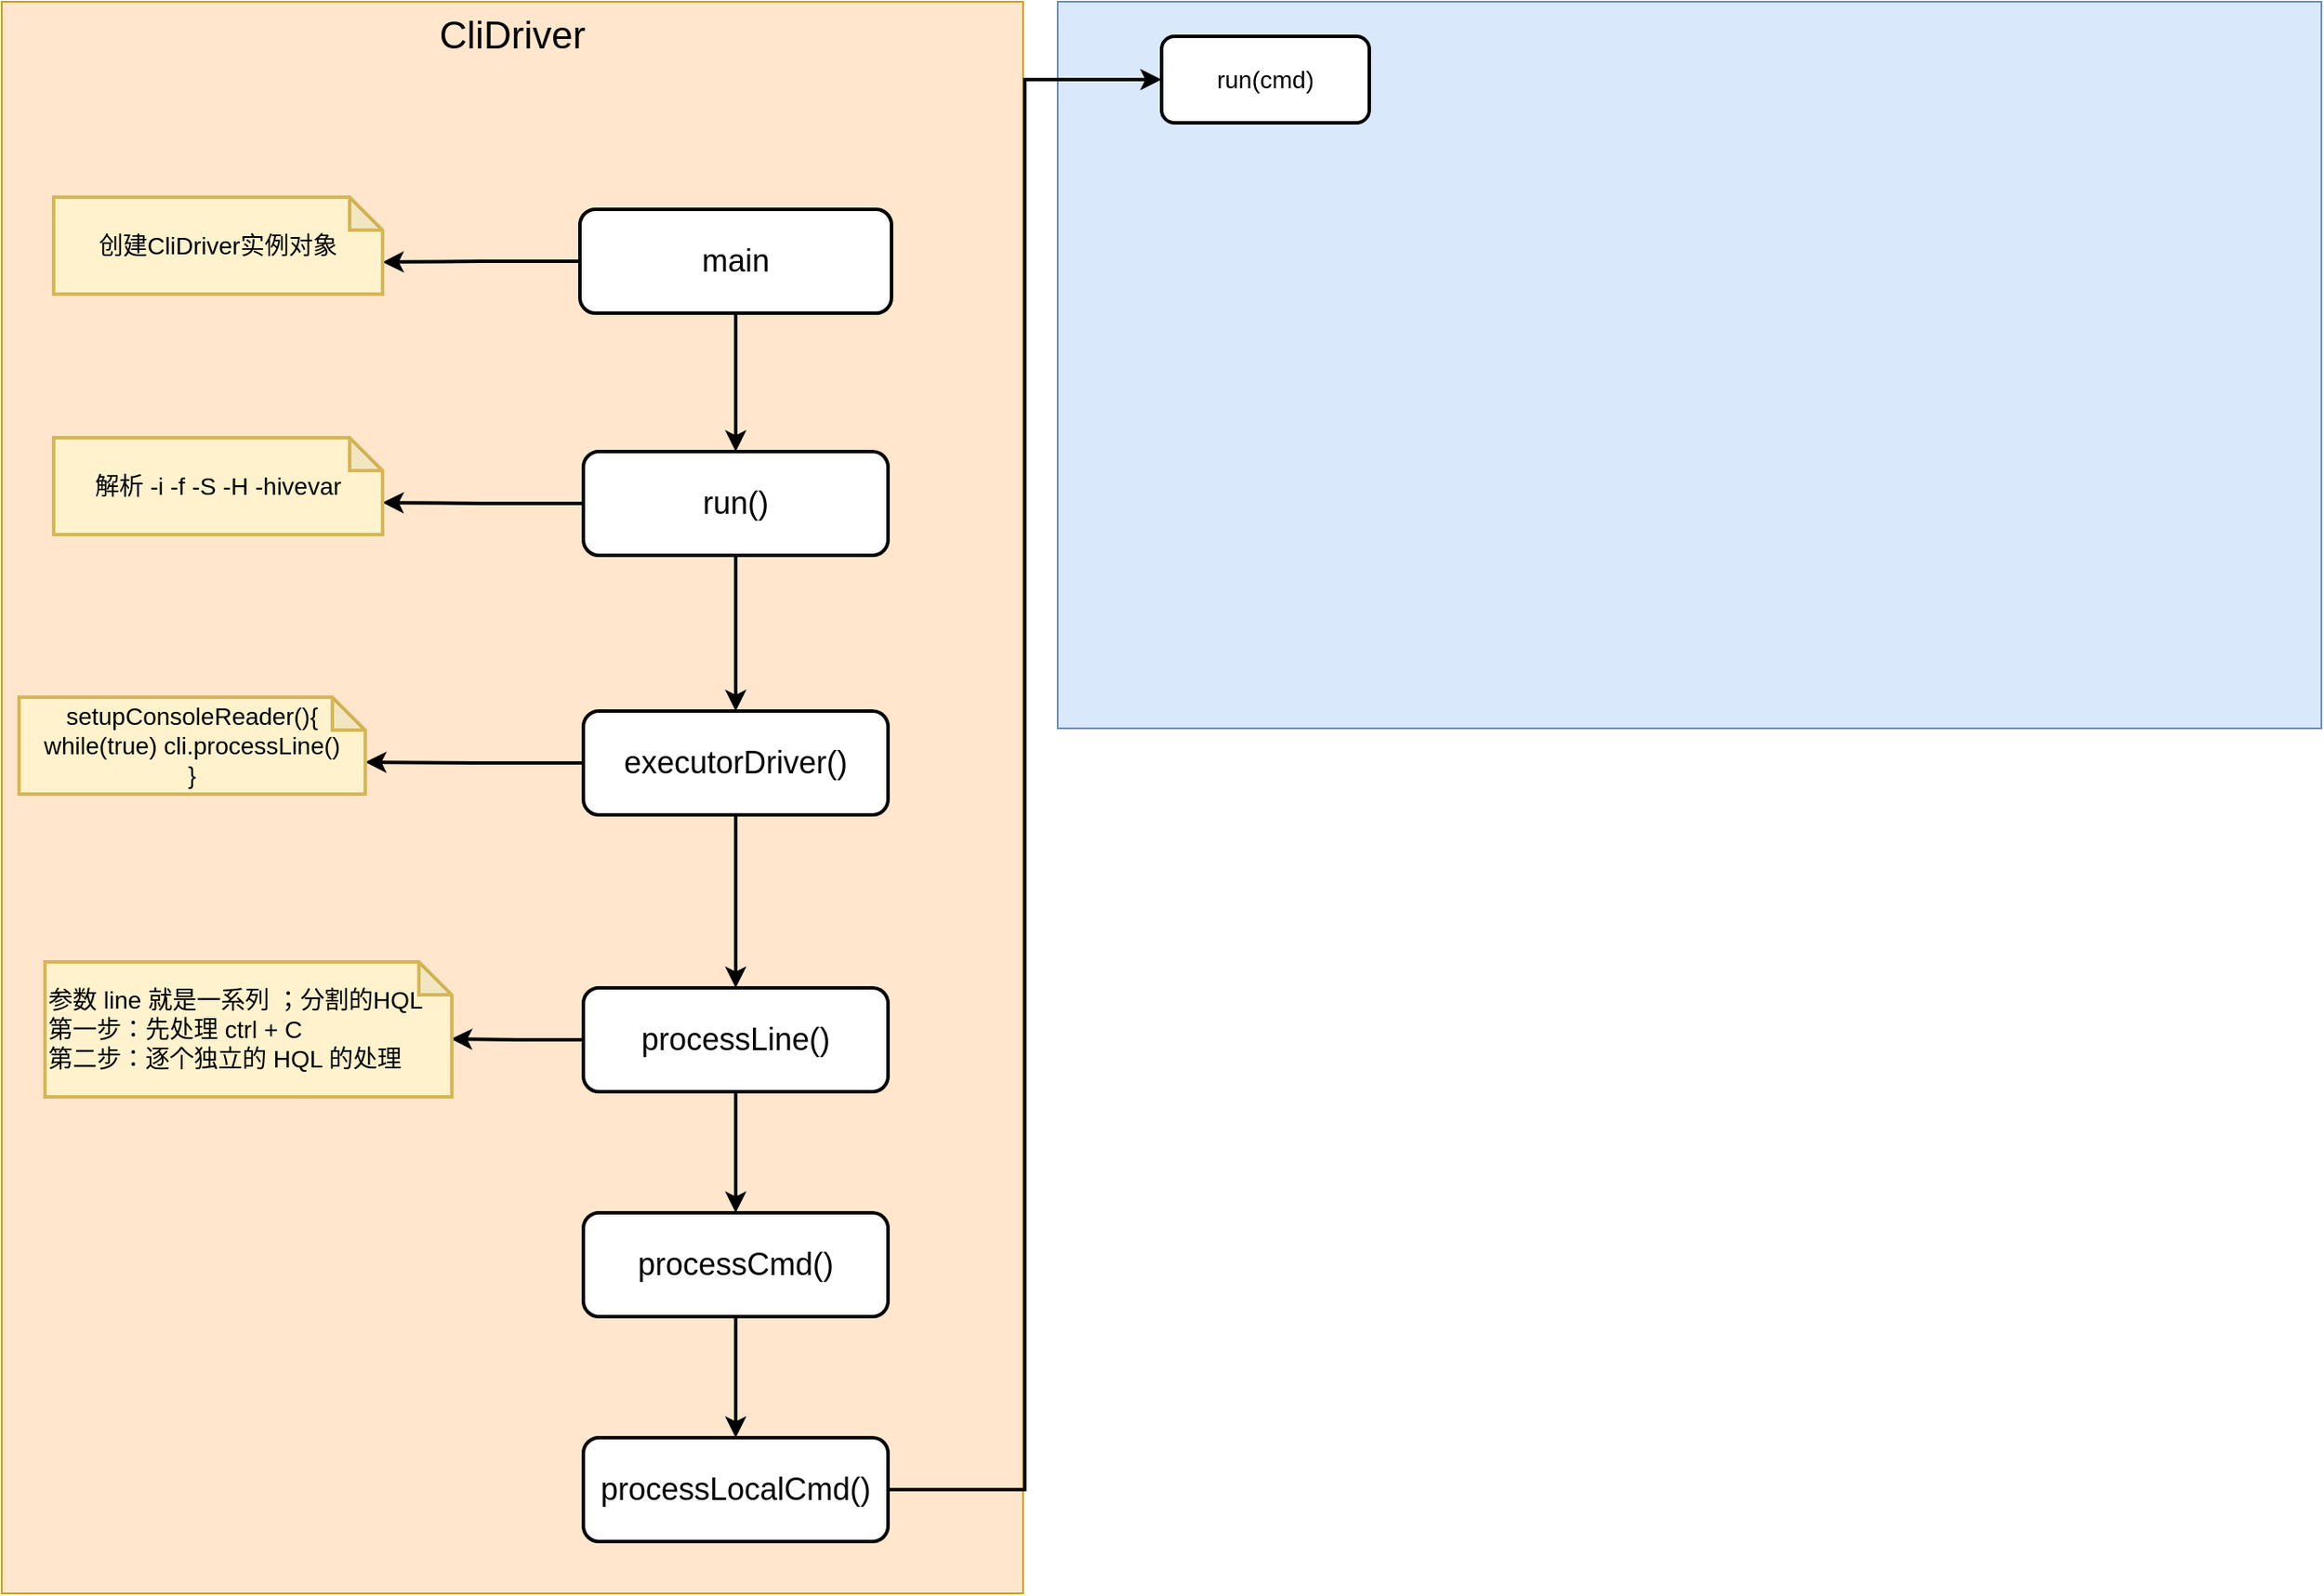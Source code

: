 <mxfile version="16.1.0" type="github">
  <diagram id="gnd1z-vkEwB7StJ_hXZW" name="第 1 页">
    <mxGraphModel dx="2338" dy="889" grid="1" gridSize="10" guides="1" tooltips="1" connect="1" arrows="1" fold="1" page="1" pageScale="1" pageWidth="827" pageHeight="1169" math="0" shadow="0">
      <root>
        <mxCell id="0" />
        <mxCell id="1" parent="0" />
        <mxCell id="P39CHDQhXrutCx_nGXNt-1" value="CliDriver" style="rounded=0;whiteSpace=wrap;html=1;fillColor=#ffe6cc;strokeColor=#d79b00;fontSize=22;verticalAlign=top;" vertex="1" parent="1">
          <mxGeometry x="-90" y="50" width="590" height="920" as="geometry" />
        </mxCell>
        <mxCell id="P39CHDQhXrutCx_nGXNt-21" value="" style="rounded=0;whiteSpace=wrap;html=1;fontSize=14;strokeWidth=1;fillColor=#dae8fc;strokeColor=#6c8ebf;" vertex="1" parent="1">
          <mxGeometry x="520" y="50" width="730" height="420" as="geometry" />
        </mxCell>
        <mxCell id="P39CHDQhXrutCx_nGXNt-8" style="edgeStyle=orthogonalEdgeStyle;rounded=0;orthogonalLoop=1;jettySize=auto;html=1;fontSize=18;strokeWidth=2;" edge="1" parent="1" source="P39CHDQhXrutCx_nGXNt-2" target="P39CHDQhXrutCx_nGXNt-3">
          <mxGeometry relative="1" as="geometry" />
        </mxCell>
        <mxCell id="P39CHDQhXrutCx_nGXNt-14" style="edgeStyle=orthogonalEdgeStyle;rounded=0;orthogonalLoop=1;jettySize=auto;html=1;entryX=0;entryY=0;entryDx=190;entryDy=37.5;entryPerimeter=0;fontSize=14;strokeWidth=2;" edge="1" parent="1" source="P39CHDQhXrutCx_nGXNt-2" target="P39CHDQhXrutCx_nGXNt-13">
          <mxGeometry relative="1" as="geometry" />
        </mxCell>
        <mxCell id="P39CHDQhXrutCx_nGXNt-2" value="main" style="rounded=1;whiteSpace=wrap;html=1;fontSize=18;strokeWidth=2;" vertex="1" parent="1">
          <mxGeometry x="244" y="170" width="180" height="60" as="geometry" />
        </mxCell>
        <mxCell id="P39CHDQhXrutCx_nGXNt-9" style="edgeStyle=orthogonalEdgeStyle;rounded=0;orthogonalLoop=1;jettySize=auto;html=1;entryX=0.5;entryY=0;entryDx=0;entryDy=0;fontSize=18;strokeWidth=2;" edge="1" parent="1" source="P39CHDQhXrutCx_nGXNt-3" target="P39CHDQhXrutCx_nGXNt-4">
          <mxGeometry relative="1" as="geometry" />
        </mxCell>
        <mxCell id="P39CHDQhXrutCx_nGXNt-16" style="edgeStyle=orthogonalEdgeStyle;rounded=0;orthogonalLoop=1;jettySize=auto;html=1;entryX=0;entryY=0;entryDx=190;entryDy=37.5;entryPerimeter=0;fontSize=14;strokeWidth=2;" edge="1" parent="1" source="P39CHDQhXrutCx_nGXNt-3" target="P39CHDQhXrutCx_nGXNt-15">
          <mxGeometry relative="1" as="geometry" />
        </mxCell>
        <mxCell id="P39CHDQhXrutCx_nGXNt-3" value="run()" style="rounded=1;whiteSpace=wrap;html=1;fontSize=18;strokeWidth=2;" vertex="1" parent="1">
          <mxGeometry x="246" y="310" width="176" height="60" as="geometry" />
        </mxCell>
        <mxCell id="P39CHDQhXrutCx_nGXNt-10" style="edgeStyle=orthogonalEdgeStyle;rounded=0;orthogonalLoop=1;jettySize=auto;html=1;fontSize=18;strokeWidth=2;" edge="1" parent="1" source="P39CHDQhXrutCx_nGXNt-4" target="P39CHDQhXrutCx_nGXNt-5">
          <mxGeometry relative="1" as="geometry" />
        </mxCell>
        <mxCell id="P39CHDQhXrutCx_nGXNt-18" style="edgeStyle=orthogonalEdgeStyle;rounded=0;orthogonalLoop=1;jettySize=auto;html=1;entryX=0;entryY=0;entryDx=200;entryDy=37.5;entryPerimeter=0;fontSize=14;strokeWidth=2;" edge="1" parent="1" source="P39CHDQhXrutCx_nGXNt-4" target="P39CHDQhXrutCx_nGXNt-17">
          <mxGeometry relative="1" as="geometry" />
        </mxCell>
        <mxCell id="P39CHDQhXrutCx_nGXNt-4" value="executorDriver()" style="rounded=1;whiteSpace=wrap;html=1;fontSize=18;strokeWidth=2;" vertex="1" parent="1">
          <mxGeometry x="246" y="460" width="176" height="60" as="geometry" />
        </mxCell>
        <mxCell id="P39CHDQhXrutCx_nGXNt-11" style="edgeStyle=orthogonalEdgeStyle;rounded=0;orthogonalLoop=1;jettySize=auto;html=1;entryX=0.5;entryY=0;entryDx=0;entryDy=0;fontSize=18;strokeWidth=2;" edge="1" parent="1" source="P39CHDQhXrutCx_nGXNt-5" target="P39CHDQhXrutCx_nGXNt-6">
          <mxGeometry relative="1" as="geometry" />
        </mxCell>
        <mxCell id="P39CHDQhXrutCx_nGXNt-20" style="edgeStyle=orthogonalEdgeStyle;rounded=0;orthogonalLoop=1;jettySize=auto;html=1;entryX=0.998;entryY=0.571;entryDx=0;entryDy=0;entryPerimeter=0;fontSize=14;strokeWidth=2;" edge="1" parent="1" source="P39CHDQhXrutCx_nGXNt-5" target="P39CHDQhXrutCx_nGXNt-19">
          <mxGeometry relative="1" as="geometry" />
        </mxCell>
        <mxCell id="P39CHDQhXrutCx_nGXNt-5" value="processLine()" style="rounded=1;whiteSpace=wrap;html=1;fontSize=18;strokeWidth=2;" vertex="1" parent="1">
          <mxGeometry x="246" y="620" width="176" height="60" as="geometry" />
        </mxCell>
        <mxCell id="P39CHDQhXrutCx_nGXNt-12" style="edgeStyle=orthogonalEdgeStyle;rounded=0;orthogonalLoop=1;jettySize=auto;html=1;entryX=0.5;entryY=0;entryDx=0;entryDy=0;fontSize=18;strokeWidth=2;" edge="1" parent="1" source="P39CHDQhXrutCx_nGXNt-6" target="P39CHDQhXrutCx_nGXNt-7">
          <mxGeometry relative="1" as="geometry" />
        </mxCell>
        <mxCell id="P39CHDQhXrutCx_nGXNt-6" value="processCmd()" style="rounded=1;whiteSpace=wrap;html=1;fontSize=18;strokeWidth=2;" vertex="1" parent="1">
          <mxGeometry x="246" y="750" width="176" height="60" as="geometry" />
        </mxCell>
        <mxCell id="P39CHDQhXrutCx_nGXNt-23" style="edgeStyle=orthogonalEdgeStyle;rounded=0;orthogonalLoop=1;jettySize=auto;html=1;entryX=0;entryY=0.5;entryDx=0;entryDy=0;fontSize=14;strokeWidth=2;" edge="1" parent="1" source="P39CHDQhXrutCx_nGXNt-7" target="P39CHDQhXrutCx_nGXNt-22">
          <mxGeometry relative="1" as="geometry" />
        </mxCell>
        <mxCell id="P39CHDQhXrutCx_nGXNt-7" value="processLocalCmd()" style="rounded=1;whiteSpace=wrap;html=1;fontSize=18;strokeWidth=2;" vertex="1" parent="1">
          <mxGeometry x="246" y="880" width="176" height="60" as="geometry" />
        </mxCell>
        <mxCell id="P39CHDQhXrutCx_nGXNt-13" value="创建CliDriver实例对象" style="shape=note;whiteSpace=wrap;html=1;backgroundOutline=1;darkOpacity=0.05;fontSize=14;strokeWidth=2;fillColor=#fff2cc;strokeColor=#d6b656;size=19;" vertex="1" parent="1">
          <mxGeometry x="-60" y="163" width="190" height="56" as="geometry" />
        </mxCell>
        <mxCell id="P39CHDQhXrutCx_nGXNt-15" value="解析 -i -f -S -H -hivevar" style="shape=note;whiteSpace=wrap;html=1;backgroundOutline=1;darkOpacity=0.05;fontSize=14;strokeWidth=2;fillColor=#fff2cc;strokeColor=#d6b656;size=19;" vertex="1" parent="1">
          <mxGeometry x="-60" y="302" width="190" height="56" as="geometry" />
        </mxCell>
        <mxCell id="P39CHDQhXrutCx_nGXNt-17" value="setupConsoleReader(){&lt;br&gt;while(true) cli.processLine()&lt;br&gt;}" style="shape=note;whiteSpace=wrap;html=1;backgroundOutline=1;darkOpacity=0.05;fontSize=14;strokeWidth=2;fillColor=#fff2cc;strokeColor=#d6b656;size=19;" vertex="1" parent="1">
          <mxGeometry x="-80" y="452" width="200" height="56" as="geometry" />
        </mxCell>
        <mxCell id="P39CHDQhXrutCx_nGXNt-19" value="参数 line 就是一系列 ；分割的HQL&lt;br&gt;第一步：先处理 ctrl + C&lt;br&gt;第二步：逐个独立的 HQL 的处理" style="shape=note;whiteSpace=wrap;html=1;backgroundOutline=1;darkOpacity=0.05;fontSize=14;strokeWidth=2;fillColor=#fff2cc;strokeColor=#d6b656;size=19;align=left;" vertex="1" parent="1">
          <mxGeometry x="-65" y="605" width="235" height="78" as="geometry" />
        </mxCell>
        <mxCell id="P39CHDQhXrutCx_nGXNt-22" value="run(cmd)" style="rounded=1;whiteSpace=wrap;html=1;fontSize=14;strokeWidth=2;" vertex="1" parent="1">
          <mxGeometry x="580" y="70" width="120" height="50" as="geometry" />
        </mxCell>
      </root>
    </mxGraphModel>
  </diagram>
</mxfile>
